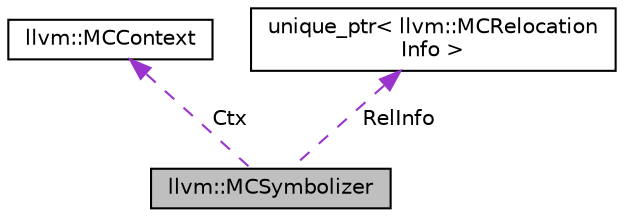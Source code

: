 digraph "llvm::MCSymbolizer"
{
 // LATEX_PDF_SIZE
  bgcolor="transparent";
  edge [fontname="Helvetica",fontsize="10",labelfontname="Helvetica",labelfontsize="10"];
  node [fontname="Helvetica",fontsize="10",shape="box"];
  Node1 [label="llvm::MCSymbolizer",height=0.2,width=0.4,color="black", fillcolor="grey75", style="filled", fontcolor="black",tooltip="Symbolize and annotate disassembled instructions."];
  Node2 -> Node1 [dir="back",color="darkorchid3",fontsize="10",style="dashed",label=" Ctx" ,fontname="Helvetica"];
  Node2 [label="llvm::MCContext",height=0.2,width=0.4,color="black",URL="$classllvm_1_1MCContext.html",tooltip="Context object for machine code objects."];
  Node3 -> Node1 [dir="back",color="darkorchid3",fontsize="10",style="dashed",label=" RelInfo" ,fontname="Helvetica"];
  Node3 [label="unique_ptr\< llvm::MCRelocation\lInfo \>",height=0.2,width=0.4,color="black",tooltip=" "];
}
